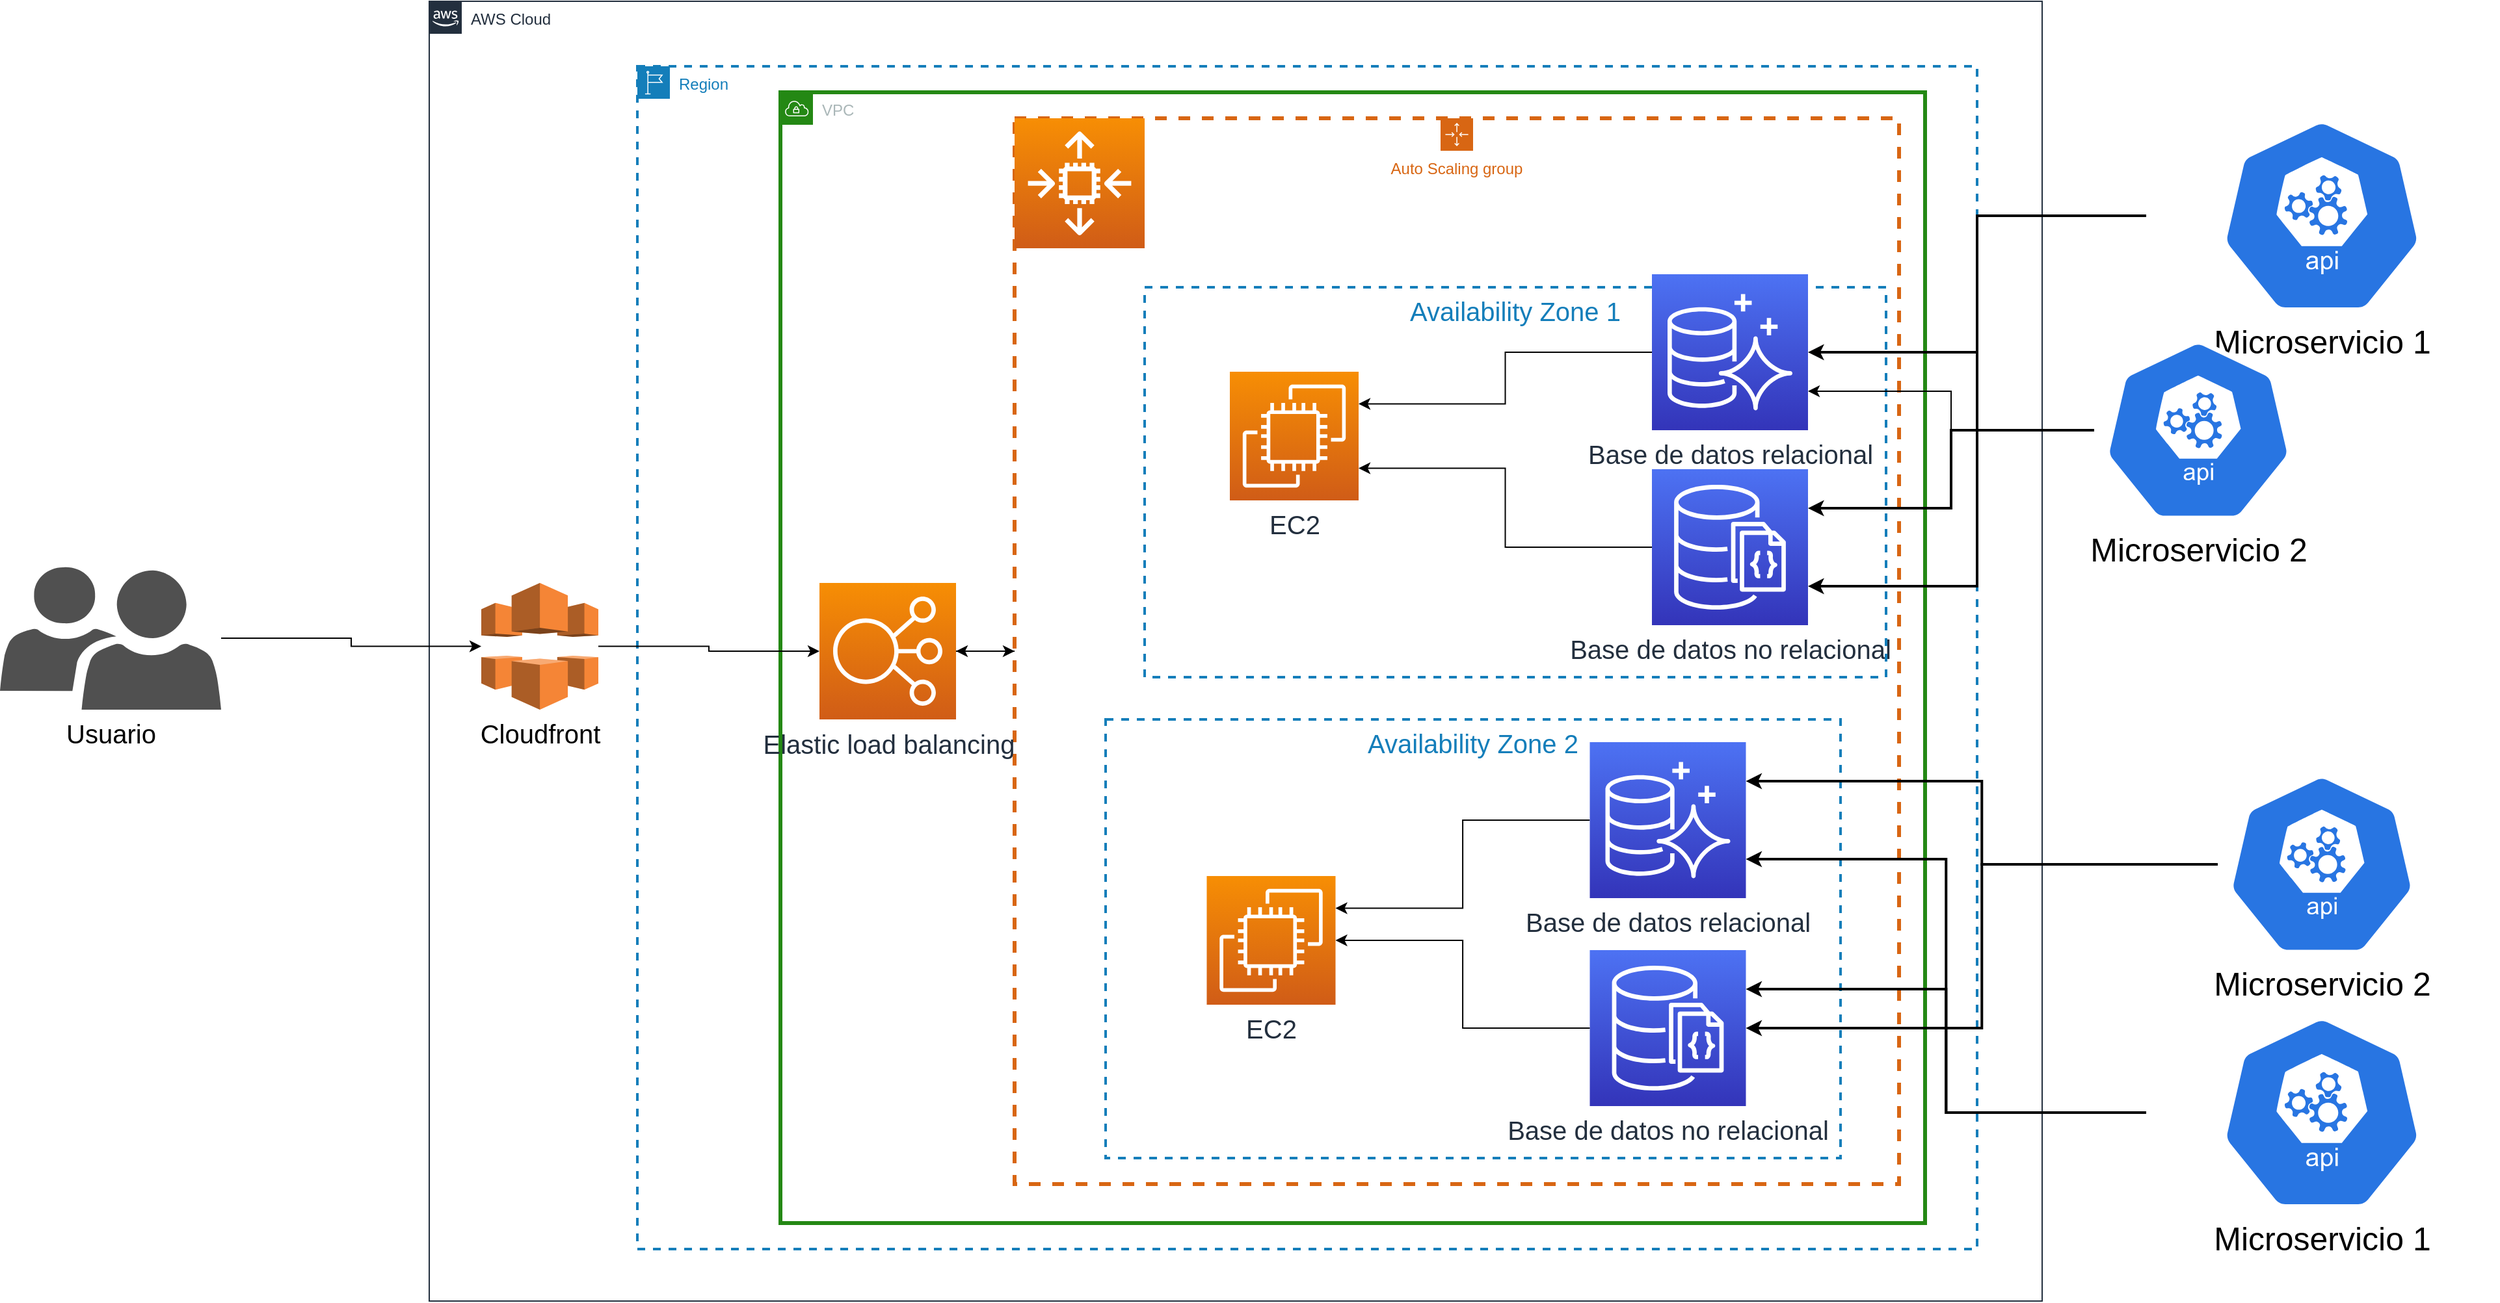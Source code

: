 <mxfile version="20.8.15" type="device"><diagram name="Página-1" id="f85HKtg9Rm4X18TOAR8b"><mxGraphModel dx="3452" dy="2612" grid="1" gridSize="10" guides="1" tooltips="1" connect="1" arrows="1" fold="1" page="1" pageScale="1" pageWidth="827" pageHeight="1169" math="0" shadow="0"><root><mxCell id="0"/><mxCell id="1" parent="0"/><mxCell id="JF_77kCKShDqUVY6kRTn-1" value="Region" style="points=[[0,0],[0.25,0],[0.5,0],[0.75,0],[1,0],[1,0.25],[1,0.5],[1,0.75],[1,1],[0.75,1],[0.5,1],[0.25,1],[0,1],[0,0.75],[0,0.5],[0,0.25]];outlineConnect=0;gradientColor=none;html=1;whiteSpace=wrap;fontSize=12;fontStyle=0;container=1;pointerEvents=0;collapsible=0;recursiveResize=0;shape=mxgraph.aws4.group;grIcon=mxgraph.aws4.group_region;strokeColor=#147EBA;fillColor=none;verticalAlign=top;align=left;spacingLeft=30;fontColor=#147EBA;dashed=1;strokeWidth=2;" parent="1" vertex="1"><mxGeometry x="150" y="40" width="1030" height="910" as="geometry"/></mxCell><mxCell id="JF_77kCKShDqUVY6kRTn-2" value="AWS Cloud" style="points=[[0,0],[0.25,0],[0.5,0],[0.75,0],[1,0],[1,0.25],[1,0.5],[1,0.75],[1,1],[0.75,1],[0.5,1],[0.25,1],[0,1],[0,0.75],[0,0.5],[0,0.25]];outlineConnect=0;gradientColor=none;html=1;whiteSpace=wrap;fontSize=12;fontStyle=0;container=1;pointerEvents=0;collapsible=0;recursiveResize=0;shape=mxgraph.aws4.group;grIcon=mxgraph.aws4.group_aws_cloud_alt;strokeColor=#232F3E;fillColor=none;verticalAlign=top;align=left;spacingLeft=30;fontColor=#232F3E;dashed=0;" parent="1" vertex="1"><mxGeometry x="-10" y="-10" width="1240" height="1000" as="geometry"/></mxCell><mxCell id="JF_77kCKShDqUVY6kRTn-16" style="edgeStyle=orthogonalEdgeStyle;rounded=0;orthogonalLoop=1;jettySize=auto;html=1;entryX=1;entryY=0.5;entryDx=0;entryDy=0;entryPerimeter=0;" parent="JF_77kCKShDqUVY6kRTn-2" source="JF_77kCKShDqUVY6kRTn-3" target="JF_77kCKShDqUVY6kRTn-6" edge="1"><mxGeometry relative="1" as="geometry"/></mxCell><mxCell id="JF_77kCKShDqUVY6kRTn-3" value="Auto Scaling group" style="points=[[0,0],[0.25,0],[0.5,0],[0.75,0],[1,0],[1,0.25],[1,0.5],[1,0.75],[1,1],[0.75,1],[0.5,1],[0.25,1],[0,1],[0,0.75],[0,0.5],[0,0.25]];outlineConnect=0;gradientColor=none;html=1;whiteSpace=wrap;fontSize=12;fontStyle=0;container=1;pointerEvents=0;collapsible=0;recursiveResize=0;shape=mxgraph.aws4.groupCenter;grIcon=mxgraph.aws4.group_auto_scaling_group;grStroke=1;strokeColor=#D86613;fillColor=none;verticalAlign=top;align=center;fontColor=#D86613;dashed=1;spacingTop=25;strokeWidth=3;" parent="JF_77kCKShDqUVY6kRTn-2" vertex="1"><mxGeometry x="450" y="90" width="680" height="820" as="geometry"/></mxCell><mxCell id="JF_77kCKShDqUVY6kRTn-8" value="VPC" style="points=[[0,0],[0.25,0],[0.5,0],[0.75,0],[1,0],[1,0.25],[1,0.5],[1,0.75],[1,1],[0.75,1],[0.5,1],[0.25,1],[0,1],[0,0.75],[0,0.5],[0,0.25]];outlineConnect=0;gradientColor=none;html=1;whiteSpace=wrap;fontSize=12;fontStyle=0;container=1;pointerEvents=0;collapsible=0;recursiveResize=0;shape=mxgraph.aws4.group;grIcon=mxgraph.aws4.group_vpc;strokeColor=#248814;fillColor=none;verticalAlign=top;align=left;spacingLeft=30;fontColor=#AAB7B8;dashed=0;strokeWidth=3;" parent="JF_77kCKShDqUVY6kRTn-2" vertex="1"><mxGeometry x="270" y="70" width="880" height="870" as="geometry"/></mxCell><mxCell id="JF_77kCKShDqUVY6kRTn-6" value="&lt;font style=&quot;font-size: 20px;&quot;&gt;Elastic load balancing&lt;br&gt;&lt;/font&gt;" style="sketch=0;points=[[0,0,0],[0.25,0,0],[0.5,0,0],[0.75,0,0],[1,0,0],[0,1,0],[0.25,1,0],[0.5,1,0],[0.75,1,0],[1,1,0],[0,0.25,0],[0,0.5,0],[0,0.75,0],[1,0.25,0],[1,0.5,0],[1,0.75,0]];outlineConnect=0;fontColor=#232F3E;gradientColor=#F78E04;gradientDirection=north;fillColor=#D05C17;strokeColor=#ffffff;dashed=0;verticalLabelPosition=bottom;verticalAlign=top;align=center;html=1;fontSize=12;fontStyle=0;aspect=fixed;shape=mxgraph.aws4.resourceIcon;resIcon=mxgraph.aws4.elastic_load_balancing;" parent="JF_77kCKShDqUVY6kRTn-8" vertex="1"><mxGeometry x="30" y="377.5" width="105" height="105" as="geometry"/></mxCell><mxCell id="JF_77kCKShDqUVY6kRTn-7" value="&lt;font style=&quot;font-size: 20px;&quot;&gt;EC2&lt;/font&gt;" style="sketch=0;points=[[0,0,0],[0.25,0,0],[0.5,0,0],[0.75,0,0],[1,0,0],[0,1,0],[0.25,1,0],[0.5,1,0],[0.75,1,0],[1,1,0],[0,0.25,0],[0,0.5,0],[0,0.75,0],[1,0.25,0],[1,0.5,0],[1,0.75,0]];outlineConnect=0;fontColor=#232F3E;gradientColor=#F78E04;gradientDirection=north;fillColor=#D05C17;strokeColor=#ffffff;dashed=0;verticalLabelPosition=bottom;verticalAlign=top;align=center;html=1;fontSize=12;fontStyle=0;aspect=fixed;shape=mxgraph.aws4.resourceIcon;resIcon=mxgraph.aws4.ec2;" parent="JF_77kCKShDqUVY6kRTn-8" vertex="1"><mxGeometry x="345.5" y="215" width="99" height="99" as="geometry"/></mxCell><mxCell id="JF_77kCKShDqUVY6kRTn-4" value="" style="sketch=0;points=[[0,0,0],[0.25,0,0],[0.5,0,0],[0.75,0,0],[1,0,0],[0,1,0],[0.25,1,0],[0.5,1,0],[0.75,1,0],[1,1,0],[0,0.25,0],[0,0.5,0],[0,0.75,0],[1,0.25,0],[1,0.5,0],[1,0.75,0]];outlineConnect=0;fontColor=#232F3E;gradientColor=#F78E04;gradientDirection=north;fillColor=#D05C17;strokeColor=#ffffff;dashed=0;verticalLabelPosition=bottom;verticalAlign=top;align=center;html=1;fontSize=12;fontStyle=0;aspect=fixed;shape=mxgraph.aws4.resourceIcon;resIcon=mxgraph.aws4.auto_scaling2;" parent="JF_77kCKShDqUVY6kRTn-8" vertex="1"><mxGeometry x="180" y="20" width="100" height="100" as="geometry"/></mxCell><mxCell id="dlya4JeILfkhrd-x5Xp2-2" value="Availability Zone 2" style="fillColor=none;strokeColor=#147EBA;dashed=1;verticalAlign=top;fontStyle=0;fontColor=#147EBA;strokeWidth=2;fontSize=20;" vertex="1" parent="JF_77kCKShDqUVY6kRTn-8"><mxGeometry x="250" y="482.5" width="565" height="337.5" as="geometry"/></mxCell><mxCell id="dlya4JeILfkhrd-x5Xp2-21" value="&lt;font style=&quot;font-size: 20px;&quot;&gt;Base de datos no relacional&lt;br&gt;&lt;/font&gt;" style="sketch=0;points=[[0,0,0],[0.25,0,0],[0.5,0,0],[0.75,0,0],[1,0,0],[0,1,0],[0.25,1,0],[0.5,1,0],[0.75,1,0],[1,1,0],[0,0.25,0],[0,0.5,0],[0,0.75,0],[1,0.25,0],[1,0.5,0],[1,0.75,0]];outlineConnect=0;fontColor=#232F3E;gradientColor=#4D72F3;gradientDirection=north;fillColor=#3334B9;strokeColor=#ffffff;dashed=0;verticalLabelPosition=bottom;verticalAlign=top;align=center;html=1;fontSize=12;fontStyle=0;aspect=fixed;shape=mxgraph.aws4.resourceIcon;resIcon=mxgraph.aws4.documentdb_with_mongodb_compatibility;" vertex="1" parent="JF_77kCKShDqUVY6kRTn-8"><mxGeometry x="622.25" y="660" width="120" height="120" as="geometry"/></mxCell><mxCell id="dlya4JeILfkhrd-x5Xp2-22" value="&lt;font style=&quot;font-size: 20px;&quot;&gt;EC2&lt;/font&gt;" style="sketch=0;points=[[0,0,0],[0.25,0,0],[0.5,0,0],[0.75,0,0],[1,0,0],[0,1,0],[0.25,1,0],[0.5,1,0],[0.75,1,0],[1,1,0],[0,0.25,0],[0,0.5,0],[0,0.75,0],[1,0.25,0],[1,0.5,0],[1,0.75,0]];outlineConnect=0;fontColor=#232F3E;gradientColor=#F78E04;gradientDirection=north;fillColor=#D05C17;strokeColor=#ffffff;dashed=0;verticalLabelPosition=bottom;verticalAlign=top;align=center;html=1;fontSize=12;fontStyle=0;aspect=fixed;shape=mxgraph.aws4.resourceIcon;resIcon=mxgraph.aws4.ec2;" vertex="1" parent="JF_77kCKShDqUVY6kRTn-8"><mxGeometry x="327.75" y="603" width="99" height="99" as="geometry"/></mxCell><mxCell id="dlya4JeILfkhrd-x5Xp2-20" style="edgeStyle=orthogonalEdgeStyle;rounded=0;orthogonalLoop=1;jettySize=auto;html=1;fontSize=20;" edge="1" parent="JF_77kCKShDqUVY6kRTn-8" source="dlya4JeILfkhrd-x5Xp2-21" target="dlya4JeILfkhrd-x5Xp2-22"><mxGeometry relative="1" as="geometry"/></mxCell><mxCell id="dlya4JeILfkhrd-x5Xp2-23" style="edgeStyle=orthogonalEdgeStyle;rounded=0;orthogonalLoop=1;jettySize=auto;html=1;entryX=1;entryY=0.25;entryDx=0;entryDy=0;entryPerimeter=0;fontSize=20;" edge="1" parent="JF_77kCKShDqUVY6kRTn-8" source="dlya4JeILfkhrd-x5Xp2-24" target="dlya4JeILfkhrd-x5Xp2-22"><mxGeometry relative="1" as="geometry"/></mxCell><mxCell id="dlya4JeILfkhrd-x5Xp2-24" value="&lt;font style=&quot;font-size: 20px;&quot;&gt;Base de datos relacional&lt;/font&gt;" style="sketch=0;points=[[0,0,0],[0.25,0,0],[0.5,0,0],[0.75,0,0],[1,0,0],[0,1,0],[0.25,1,0],[0.5,1,0],[0.75,1,0],[1,1,0],[0,0.25,0],[0,0.5,0],[0,0.75,0],[1,0.25,0],[1,0.5,0],[1,0.75,0]];outlineConnect=0;fontColor=#232F3E;gradientColor=#4D72F3;gradientDirection=north;fillColor=#3334B9;strokeColor=#ffffff;dashed=0;verticalLabelPosition=bottom;verticalAlign=top;align=center;html=1;fontSize=12;fontStyle=0;aspect=fixed;shape=mxgraph.aws4.resourceIcon;resIcon=mxgraph.aws4.aurora;" vertex="1" parent="JF_77kCKShDqUVY6kRTn-8"><mxGeometry x="622.25" y="500" width="120" height="120" as="geometry"/></mxCell><mxCell id="dlya4JeILfkhrd-x5Xp2-27" style="edgeStyle=orthogonalEdgeStyle;rounded=0;orthogonalLoop=1;jettySize=auto;html=1;entryX=1;entryY=0.75;entryDx=0;entryDy=0;entryPerimeter=0;fontSize=20;" edge="1" parent="JF_77kCKShDqUVY6kRTn-8" source="dlya4JeILfkhrd-x5Xp2-25" target="JF_77kCKShDqUVY6kRTn-7"><mxGeometry relative="1" as="geometry"/></mxCell><mxCell id="dlya4JeILfkhrd-x5Xp2-25" value="&lt;font style=&quot;font-size: 20px;&quot;&gt;Base de datos no relacional&lt;br&gt;&lt;/font&gt;" style="sketch=0;points=[[0,0,0],[0.25,0,0],[0.5,0,0],[0.75,0,0],[1,0,0],[0,1,0],[0.25,1,0],[0.5,1,0],[0.75,1,0],[1,1,0],[0,0.25,0],[0,0.5,0],[0,0.75,0],[1,0.25,0],[1,0.5,0],[1,0.75,0]];outlineConnect=0;fontColor=#232F3E;gradientColor=#4D72F3;gradientDirection=north;fillColor=#3334B9;strokeColor=#ffffff;dashed=0;verticalLabelPosition=bottom;verticalAlign=top;align=center;html=1;fontSize=12;fontStyle=0;aspect=fixed;shape=mxgraph.aws4.resourceIcon;resIcon=mxgraph.aws4.documentdb_with_mongodb_compatibility;" vertex="1" parent="JF_77kCKShDqUVY6kRTn-8"><mxGeometry x="670" y="290" width="120" height="120" as="geometry"/></mxCell><mxCell id="JF_77kCKShDqUVY6kRTn-5" value="Availability Zone 1" style="fillColor=none;strokeColor=#147EBA;dashed=1;verticalAlign=top;fontStyle=0;fontColor=#147EBA;strokeWidth=2;fontSize=20;" parent="JF_77kCKShDqUVY6kRTn-8" vertex="1"><mxGeometry x="280" y="150" width="570" height="300" as="geometry"/></mxCell><mxCell id="JF_77kCKShDqUVY6kRTn-17" style="edgeStyle=orthogonalEdgeStyle;rounded=0;orthogonalLoop=1;jettySize=auto;html=1;entryX=0;entryY=0.5;entryDx=0;entryDy=0;entryPerimeter=0;" parent="JF_77kCKShDqUVY6kRTn-2" source="JF_77kCKShDqUVY6kRTn-9" target="JF_77kCKShDqUVY6kRTn-6" edge="1"><mxGeometry relative="1" as="geometry"/></mxCell><mxCell id="JF_77kCKShDqUVY6kRTn-9" value="&lt;font style=&quot;font-size: 20px;&quot;&gt;Cloudfront&lt;/font&gt;" style="outlineConnect=0;dashed=0;verticalLabelPosition=bottom;verticalAlign=top;align=center;html=1;shape=mxgraph.aws3.cloudfront;fillColor=#F58536;gradientColor=none;" parent="JF_77kCKShDqUVY6kRTn-2" vertex="1"><mxGeometry x="40" y="447.5" width="90" height="97.5" as="geometry"/></mxCell><mxCell id="JF_77kCKShDqUVY6kRTn-15" style="edgeStyle=orthogonalEdgeStyle;rounded=0;orthogonalLoop=1;jettySize=auto;html=1;" parent="JF_77kCKShDqUVY6kRTn-2" source="JF_77kCKShDqUVY6kRTn-6" target="JF_77kCKShDqUVY6kRTn-3" edge="1"><mxGeometry relative="1" as="geometry"/></mxCell><mxCell id="JF_77kCKShDqUVY6kRTn-14" style="edgeStyle=orthogonalEdgeStyle;rounded=0;orthogonalLoop=1;jettySize=auto;html=1;entryX=1;entryY=0.25;entryDx=0;entryDy=0;entryPerimeter=0;" parent="JF_77kCKShDqUVY6kRTn-2" source="JF_77kCKShDqUVY6kRTn-11" target="JF_77kCKShDqUVY6kRTn-7" edge="1"><mxGeometry relative="1" as="geometry"/></mxCell><mxCell id="JF_77kCKShDqUVY6kRTn-11" value="&lt;font style=&quot;font-size: 20px;&quot;&gt;Base de datos relacional&lt;/font&gt;" style="sketch=0;points=[[0,0,0],[0.25,0,0],[0.5,0,0],[0.75,0,0],[1,0,0],[0,1,0],[0.25,1,0],[0.5,1,0],[0.75,1,0],[1,1,0],[0,0.25,0],[0,0.5,0],[0,0.75,0],[1,0.25,0],[1,0.5,0],[1,0.75,0]];outlineConnect=0;fontColor=#232F3E;gradientColor=#4D72F3;gradientDirection=north;fillColor=#3334B9;strokeColor=#ffffff;dashed=0;verticalLabelPosition=bottom;verticalAlign=top;align=center;html=1;fontSize=12;fontStyle=0;aspect=fixed;shape=mxgraph.aws4.resourceIcon;resIcon=mxgraph.aws4.aurora;" parent="JF_77kCKShDqUVY6kRTn-2" vertex="1"><mxGeometry x="940" y="210" width="120" height="120" as="geometry"/></mxCell><mxCell id="JF_77kCKShDqUVY6kRTn-18" style="edgeStyle=orthogonalEdgeStyle;rounded=0;orthogonalLoop=1;jettySize=auto;html=1;" parent="1" source="JF_77kCKShDqUVY6kRTn-10" target="JF_77kCKShDqUVY6kRTn-9" edge="1"><mxGeometry relative="1" as="geometry"/></mxCell><mxCell id="JF_77kCKShDqUVY6kRTn-10" value="&lt;font style=&quot;font-size: 20px;&quot;&gt;Usuario&lt;/font&gt;" style="sketch=0;pointerEvents=1;shadow=0;dashed=0;html=1;strokeColor=none;labelPosition=center;verticalLabelPosition=bottom;verticalAlign=top;align=center;fillColor=#505050;shape=mxgraph.mscae.intune.user_group" parent="1" vertex="1"><mxGeometry x="-340" y="425" width="170" height="110" as="geometry"/></mxCell><mxCell id="dlya4JeILfkhrd-x5Xp2-17" style="edgeStyle=orthogonalEdgeStyle;rounded=0;orthogonalLoop=1;jettySize=auto;html=1;fontSize=20;strokeWidth=2;" edge="1" parent="1" source="JF_77kCKShDqUVY6kRTn-19" target="JF_77kCKShDqUVY6kRTn-11"><mxGeometry relative="1" as="geometry"/></mxCell><mxCell id="dlya4JeILfkhrd-x5Xp2-28" style="edgeStyle=orthogonalEdgeStyle;rounded=0;orthogonalLoop=1;jettySize=auto;html=1;entryX=1;entryY=0.75;entryDx=0;entryDy=0;entryPerimeter=0;fontSize=20;strokeWidth=2;" edge="1" parent="1" source="JF_77kCKShDqUVY6kRTn-19" target="dlya4JeILfkhrd-x5Xp2-25"><mxGeometry relative="1" as="geometry"/></mxCell><mxCell id="JF_77kCKShDqUVY6kRTn-19" value="&lt;font style=&quot;font-size: 25px;&quot;&gt;Microservicio 1&lt;br&gt;&lt;/font&gt;" style="sketch=0;html=1;dashed=0;whitespace=wrap;fillColor=#2875E2;strokeColor=#ffffff;points=[[0.005,0.63,0],[0.1,0.2,0],[0.9,0.2,0],[0.5,0,0],[0.995,0.63,0],[0.72,0.99,0],[0.5,1,0],[0.28,0.99,0]];verticalLabelPosition=bottom;align=center;verticalAlign=top;shape=mxgraph.kubernetes.icon;prIcon=api;strokeWidth=2;fontSize=20;" parent="1" vertex="1"><mxGeometry x="1310" y="80" width="270" height="150" as="geometry"/></mxCell><mxCell id="dlya4JeILfkhrd-x5Xp2-16" style="edgeStyle=orthogonalEdgeStyle;rounded=0;orthogonalLoop=1;jettySize=auto;html=1;entryX=1;entryY=0.75;entryDx=0;entryDy=0;entryPerimeter=0;fontSize=20;" edge="1" parent="1" source="JF_77kCKShDqUVY6kRTn-20" target="JF_77kCKShDqUVY6kRTn-11"><mxGeometry relative="1" as="geometry"/></mxCell><mxCell id="dlya4JeILfkhrd-x5Xp2-29" style="edgeStyle=orthogonalEdgeStyle;rounded=0;orthogonalLoop=1;jettySize=auto;html=1;entryX=1;entryY=0.25;entryDx=0;entryDy=0;entryPerimeter=0;strokeWidth=2;fontSize=20;" edge="1" parent="1" source="JF_77kCKShDqUVY6kRTn-20" target="dlya4JeILfkhrd-x5Xp2-25"><mxGeometry relative="1" as="geometry"/></mxCell><mxCell id="JF_77kCKShDqUVY6kRTn-20" value="&lt;font style=&quot;font-size: 25px;&quot;&gt;Microservicio 2&lt;br&gt;&lt;/font&gt;" style="sketch=0;html=1;dashed=0;whitespace=wrap;fillColor=#2875E2;strokeColor=#ffffff;points=[[0.005,0.63,0],[0.1,0.2,0],[0.9,0.2,0],[0.5,0,0],[0.995,0.63,0],[0.72,0.99,0],[0.5,1,0],[0.28,0.99,0]];verticalLabelPosition=bottom;align=center;verticalAlign=top;shape=mxgraph.kubernetes.icon;prIcon=api;strokeWidth=2;fontSize=20;" parent="1" vertex="1"><mxGeometry x="1270" y="250" width="160" height="140" as="geometry"/></mxCell><mxCell id="dlya4JeILfkhrd-x5Xp2-34" style="edgeStyle=orthogonalEdgeStyle;rounded=0;orthogonalLoop=1;jettySize=auto;html=1;entryX=1;entryY=0.75;entryDx=0;entryDy=0;entryPerimeter=0;strokeWidth=2;fontSize=20;" edge="1" parent="1" source="dlya4JeILfkhrd-x5Xp2-30" target="dlya4JeILfkhrd-x5Xp2-24"><mxGeometry relative="1" as="geometry"/></mxCell><mxCell id="dlya4JeILfkhrd-x5Xp2-35" style="edgeStyle=orthogonalEdgeStyle;rounded=0;orthogonalLoop=1;jettySize=auto;html=1;entryX=1;entryY=0.25;entryDx=0;entryDy=0;entryPerimeter=0;strokeWidth=2;fontSize=20;" edge="1" parent="1" source="dlya4JeILfkhrd-x5Xp2-30" target="dlya4JeILfkhrd-x5Xp2-21"><mxGeometry relative="1" as="geometry"/></mxCell><mxCell id="dlya4JeILfkhrd-x5Xp2-30" value="&lt;font style=&quot;font-size: 25px;&quot;&gt;Microservicio 1&lt;br&gt;&lt;/font&gt;" style="sketch=0;html=1;dashed=0;whitespace=wrap;fillColor=#2875E2;strokeColor=#ffffff;points=[[0.005,0.63,0],[0.1,0.2,0],[0.9,0.2,0],[0.5,0,0],[0.995,0.63,0],[0.72,0.99,0],[0.5,1,0],[0.28,0.99,0]];verticalLabelPosition=bottom;align=center;verticalAlign=top;shape=mxgraph.kubernetes.icon;prIcon=api;strokeWidth=2;fontSize=20;" vertex="1" parent="1"><mxGeometry x="1310" y="770" width="270" height="150" as="geometry"/></mxCell><mxCell id="dlya4JeILfkhrd-x5Xp2-32" style="edgeStyle=orthogonalEdgeStyle;rounded=0;orthogonalLoop=1;jettySize=auto;html=1;entryX=1;entryY=0.25;entryDx=0;entryDy=0;entryPerimeter=0;strokeWidth=2;fontSize=20;" edge="1" parent="1" source="dlya4JeILfkhrd-x5Xp2-31" target="dlya4JeILfkhrd-x5Xp2-24"><mxGeometry relative="1" as="geometry"/></mxCell><mxCell id="dlya4JeILfkhrd-x5Xp2-33" style="edgeStyle=orthogonalEdgeStyle;rounded=0;orthogonalLoop=1;jettySize=auto;html=1;entryX=1;entryY=0.5;entryDx=0;entryDy=0;entryPerimeter=0;strokeWidth=2;fontSize=20;" edge="1" parent="1" source="dlya4JeILfkhrd-x5Xp2-31" target="dlya4JeILfkhrd-x5Xp2-21"><mxGeometry relative="1" as="geometry"/></mxCell><mxCell id="dlya4JeILfkhrd-x5Xp2-31" value="&lt;font style=&quot;font-size: 25px;&quot;&gt;Microservicio 2&lt;br&gt;&lt;/font&gt;" style="sketch=0;html=1;dashed=0;whitespace=wrap;fillColor=#2875E2;strokeColor=#ffffff;points=[[0.005,0.63,0],[0.1,0.2,0],[0.9,0.2,0],[0.5,0,0],[0.995,0.63,0],[0.72,0.99,0],[0.5,1,0],[0.28,0.99,0]];verticalLabelPosition=bottom;align=center;verticalAlign=top;shape=mxgraph.kubernetes.icon;prIcon=api;strokeWidth=2;fontSize=20;" vertex="1" parent="1"><mxGeometry x="1365" y="584" width="160" height="140" as="geometry"/></mxCell></root></mxGraphModel></diagram></mxfile>